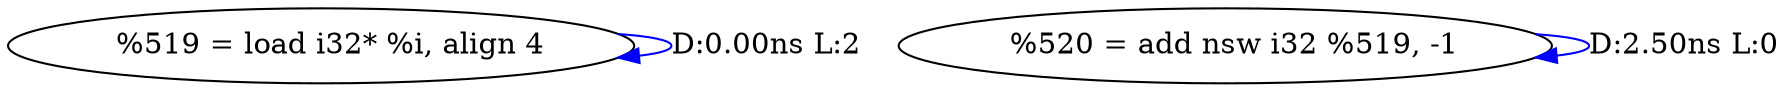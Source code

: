 digraph {
Node0x2d38720[label="  %519 = load i32* %i, align 4"];
Node0x2d38720 -> Node0x2d38720[label="D:0.00ns L:2",color=blue];
Node0x2d38800[label="  %520 = add nsw i32 %519, -1"];
Node0x2d38800 -> Node0x2d38800[label="D:2.50ns L:0",color=blue];
}
